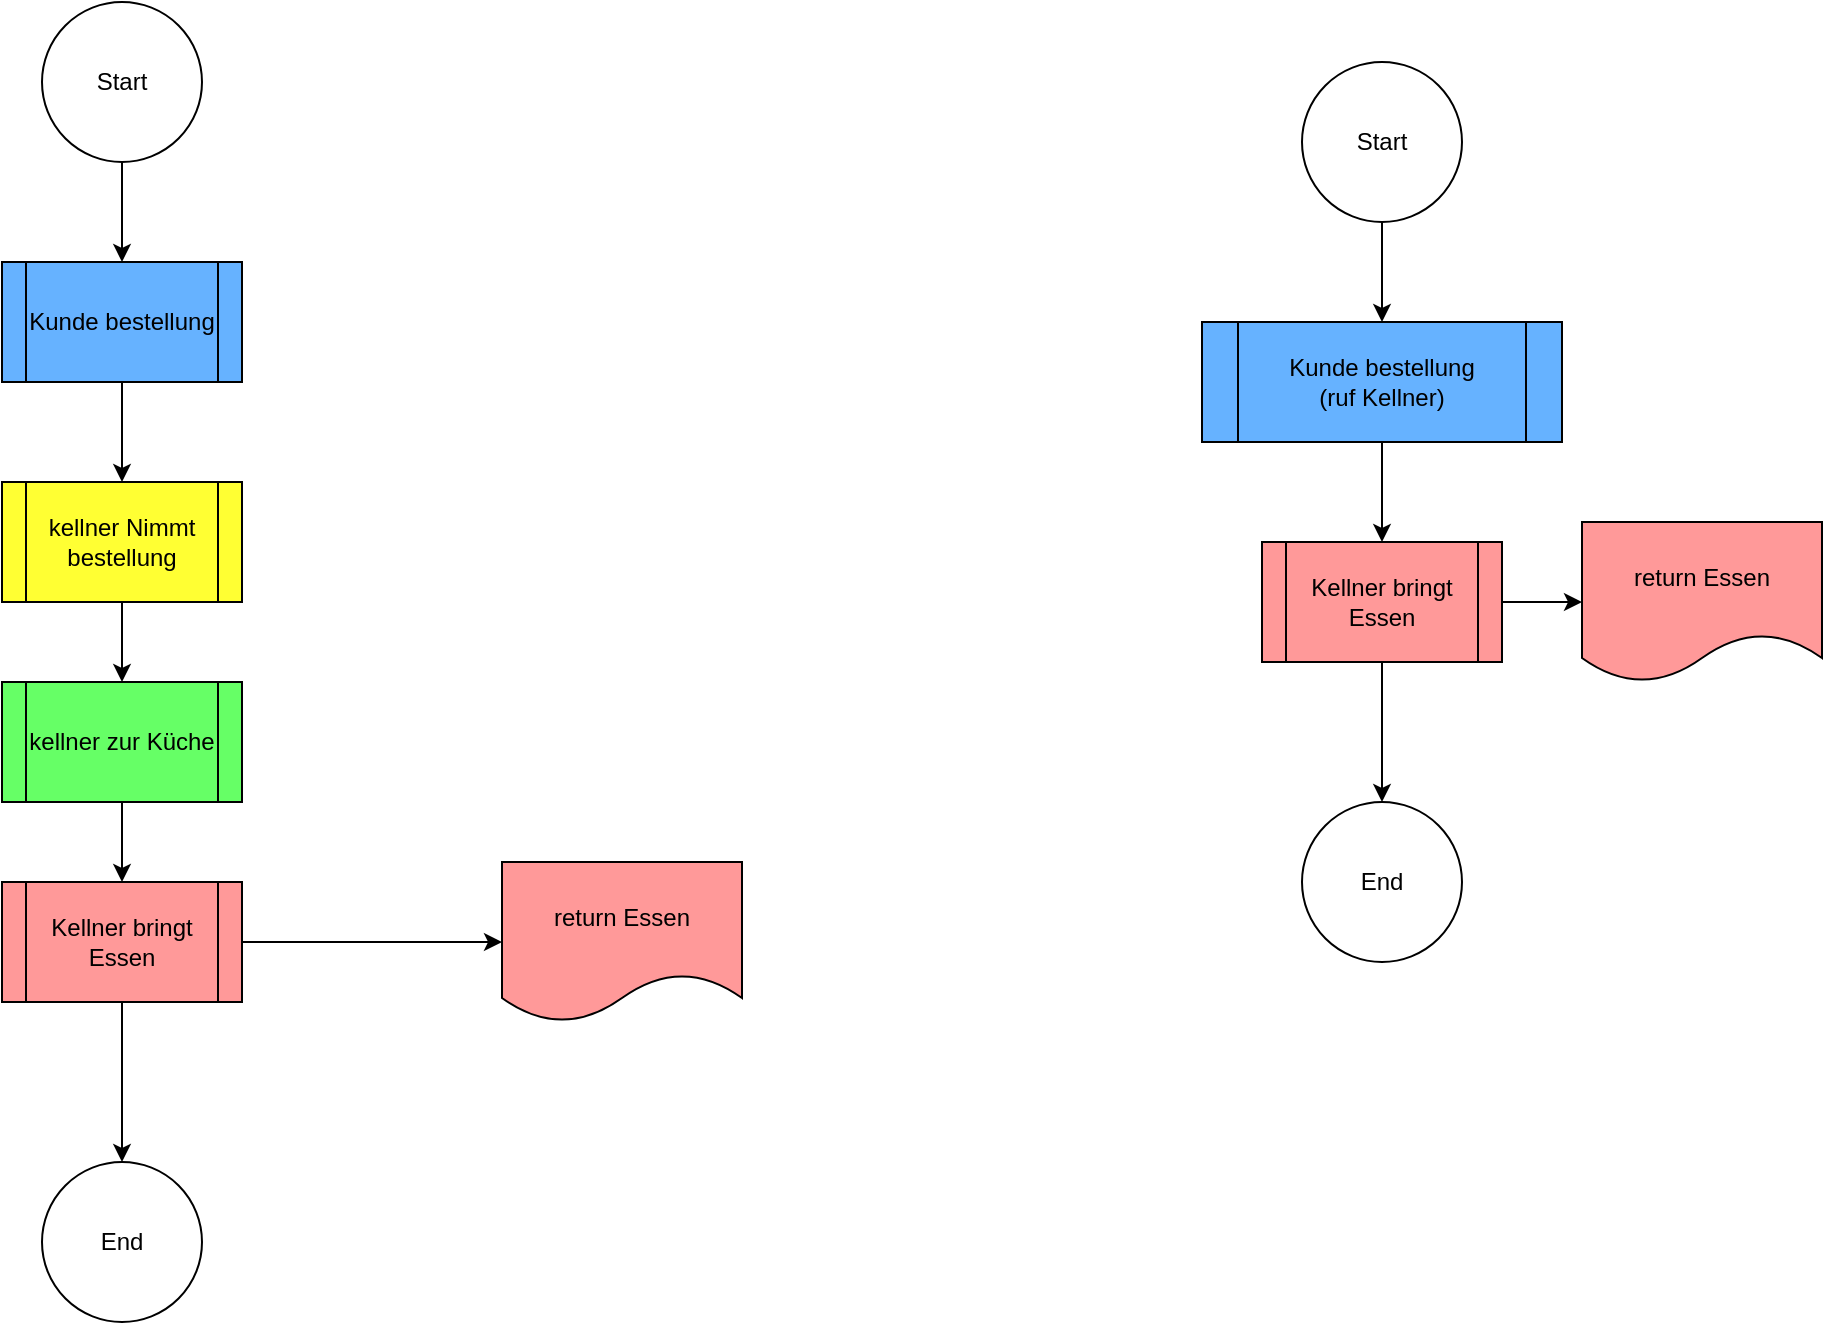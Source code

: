 <mxfile version="28.1.2">
  <diagram name="Seite-1" id="C8IqWjbH8J95_lfmp775">
    <mxGraphModel dx="2037" dy="1201" grid="1" gridSize="10" guides="1" tooltips="1" connect="1" arrows="1" fold="1" page="1" pageScale="1" pageWidth="827" pageHeight="1169" math="0" shadow="0">
      <root>
        <mxCell id="0" />
        <mxCell id="1" parent="0" />
        <mxCell id="64MG1I9TAAlRzAuUQtk9-8" value="" style="edgeStyle=orthogonalEdgeStyle;rounded=0;orthogonalLoop=1;jettySize=auto;html=1;" edge="1" parent="1" source="64MG1I9TAAlRzAuUQtk9-1" target="64MG1I9TAAlRzAuUQtk9-2">
          <mxGeometry relative="1" as="geometry" />
        </mxCell>
        <mxCell id="64MG1I9TAAlRzAuUQtk9-1" value="Start" style="ellipse;whiteSpace=wrap;html=1;aspect=fixed;" vertex="1" parent="1">
          <mxGeometry x="150" y="90" width="80" height="80" as="geometry" />
        </mxCell>
        <mxCell id="64MG1I9TAAlRzAuUQtk9-9" value="" style="edgeStyle=orthogonalEdgeStyle;rounded=0;orthogonalLoop=1;jettySize=auto;html=1;" edge="1" parent="1" source="64MG1I9TAAlRzAuUQtk9-2" target="64MG1I9TAAlRzAuUQtk9-3">
          <mxGeometry relative="1" as="geometry" />
        </mxCell>
        <mxCell id="64MG1I9TAAlRzAuUQtk9-2" value="Kunde bestellung" style="shape=process;whiteSpace=wrap;html=1;backgroundOutline=1;fillColor=#66B2FF;" vertex="1" parent="1">
          <mxGeometry x="130" y="220" width="120" height="60" as="geometry" />
        </mxCell>
        <mxCell id="64MG1I9TAAlRzAuUQtk9-10" value="" style="edgeStyle=orthogonalEdgeStyle;rounded=0;orthogonalLoop=1;jettySize=auto;html=1;" edge="1" parent="1" source="64MG1I9TAAlRzAuUQtk9-3" target="64MG1I9TAAlRzAuUQtk9-4">
          <mxGeometry relative="1" as="geometry" />
        </mxCell>
        <mxCell id="64MG1I9TAAlRzAuUQtk9-3" value="kellner Nimmt bestellung" style="shape=process;whiteSpace=wrap;html=1;backgroundOutline=1;fillColor=#FFFF33;fontColor=#000000;" vertex="1" parent="1">
          <mxGeometry x="130" y="330" width="120" height="60" as="geometry" />
        </mxCell>
        <mxCell id="64MG1I9TAAlRzAuUQtk9-11" value="" style="edgeStyle=orthogonalEdgeStyle;rounded=0;orthogonalLoop=1;jettySize=auto;html=1;" edge="1" parent="1" source="64MG1I9TAAlRzAuUQtk9-4" target="64MG1I9TAAlRzAuUQtk9-5">
          <mxGeometry relative="1" as="geometry" />
        </mxCell>
        <mxCell id="64MG1I9TAAlRzAuUQtk9-4" value="kellner zur Küche" style="shape=process;whiteSpace=wrap;html=1;backgroundOutline=1;fillColor=#66FF66;fontColor=#000000;" vertex="1" parent="1">
          <mxGeometry x="130" y="430" width="120" height="60" as="geometry" />
        </mxCell>
        <mxCell id="64MG1I9TAAlRzAuUQtk9-12" value="" style="edgeStyle=orthogonalEdgeStyle;rounded=0;orthogonalLoop=1;jettySize=auto;html=1;" edge="1" parent="1" source="64MG1I9TAAlRzAuUQtk9-5" target="64MG1I9TAAlRzAuUQtk9-6">
          <mxGeometry relative="1" as="geometry" />
        </mxCell>
        <mxCell id="64MG1I9TAAlRzAuUQtk9-13" style="edgeStyle=orthogonalEdgeStyle;rounded=0;orthogonalLoop=1;jettySize=auto;html=1;" edge="1" parent="1" source="64MG1I9TAAlRzAuUQtk9-5" target="64MG1I9TAAlRzAuUQtk9-7">
          <mxGeometry relative="1" as="geometry" />
        </mxCell>
        <mxCell id="64MG1I9TAAlRzAuUQtk9-5" value="Kellner bringt Essen" style="shape=process;whiteSpace=wrap;html=1;backgroundOutline=1;fillColor=#FF9999;" vertex="1" parent="1">
          <mxGeometry x="130" y="530" width="120" height="60" as="geometry" />
        </mxCell>
        <mxCell id="64MG1I9TAAlRzAuUQtk9-6" value="End" style="ellipse;whiteSpace=wrap;html=1;aspect=fixed;" vertex="1" parent="1">
          <mxGeometry x="150" y="670" width="80" height="80" as="geometry" />
        </mxCell>
        <mxCell id="64MG1I9TAAlRzAuUQtk9-7" value="return Essen" style="shape=document;whiteSpace=wrap;html=1;boundedLbl=1;fillColor=#FF9999;fontColor=#000000;" vertex="1" parent="1">
          <mxGeometry x="380" y="520" width="120" height="80" as="geometry" />
        </mxCell>
        <mxCell id="64MG1I9TAAlRzAuUQtk9-14" value="" style="edgeStyle=orthogonalEdgeStyle;rounded=0;orthogonalLoop=1;jettySize=auto;html=1;" edge="1" parent="1" source="64MG1I9TAAlRzAuUQtk9-15" target="64MG1I9TAAlRzAuUQtk9-17">
          <mxGeometry relative="1" as="geometry" />
        </mxCell>
        <mxCell id="64MG1I9TAAlRzAuUQtk9-15" value="Start" style="ellipse;whiteSpace=wrap;html=1;aspect=fixed;" vertex="1" parent="1">
          <mxGeometry x="780" y="120" width="80" height="80" as="geometry" />
        </mxCell>
        <mxCell id="64MG1I9TAAlRzAuUQtk9-16" value="" style="edgeStyle=orthogonalEdgeStyle;rounded=0;orthogonalLoop=1;jettySize=auto;html=1;" edge="1" parent="1" source="64MG1I9TAAlRzAuUQtk9-17">
          <mxGeometry relative="1" as="geometry">
            <mxPoint x="820" y="360" as="targetPoint" />
          </mxGeometry>
        </mxCell>
        <mxCell id="64MG1I9TAAlRzAuUQtk9-17" value="Kunde bestellung&lt;br&gt;(ruf Kellner)" style="shape=process;whiteSpace=wrap;html=1;backgroundOutline=1;fillColor=#66B2FF;" vertex="1" parent="1">
          <mxGeometry x="730" y="250" width="180" height="60" as="geometry" />
        </mxCell>
        <mxCell id="64MG1I9TAAlRzAuUQtk9-22" value="" style="edgeStyle=orthogonalEdgeStyle;rounded=0;orthogonalLoop=1;jettySize=auto;html=1;" edge="1" parent="1" source="64MG1I9TAAlRzAuUQtk9-24" target="64MG1I9TAAlRzAuUQtk9-25">
          <mxGeometry relative="1" as="geometry" />
        </mxCell>
        <mxCell id="64MG1I9TAAlRzAuUQtk9-23" style="edgeStyle=orthogonalEdgeStyle;rounded=0;orthogonalLoop=1;jettySize=auto;html=1;" edge="1" parent="1" source="64MG1I9TAAlRzAuUQtk9-24" target="64MG1I9TAAlRzAuUQtk9-26">
          <mxGeometry relative="1" as="geometry" />
        </mxCell>
        <mxCell id="64MG1I9TAAlRzAuUQtk9-24" value="Kellner bringt Essen" style="shape=process;whiteSpace=wrap;html=1;backgroundOutline=1;fillColor=#FF9999;" vertex="1" parent="1">
          <mxGeometry x="760" y="360" width="120" height="60" as="geometry" />
        </mxCell>
        <mxCell id="64MG1I9TAAlRzAuUQtk9-25" value="End" style="ellipse;whiteSpace=wrap;html=1;aspect=fixed;" vertex="1" parent="1">
          <mxGeometry x="780" y="490" width="80" height="80" as="geometry" />
        </mxCell>
        <mxCell id="64MG1I9TAAlRzAuUQtk9-26" value="return Essen" style="shape=document;whiteSpace=wrap;html=1;boundedLbl=1;fillColor=#FF9999;fontColor=#000000;" vertex="1" parent="1">
          <mxGeometry x="920" y="350" width="120" height="80" as="geometry" />
        </mxCell>
      </root>
    </mxGraphModel>
  </diagram>
</mxfile>
